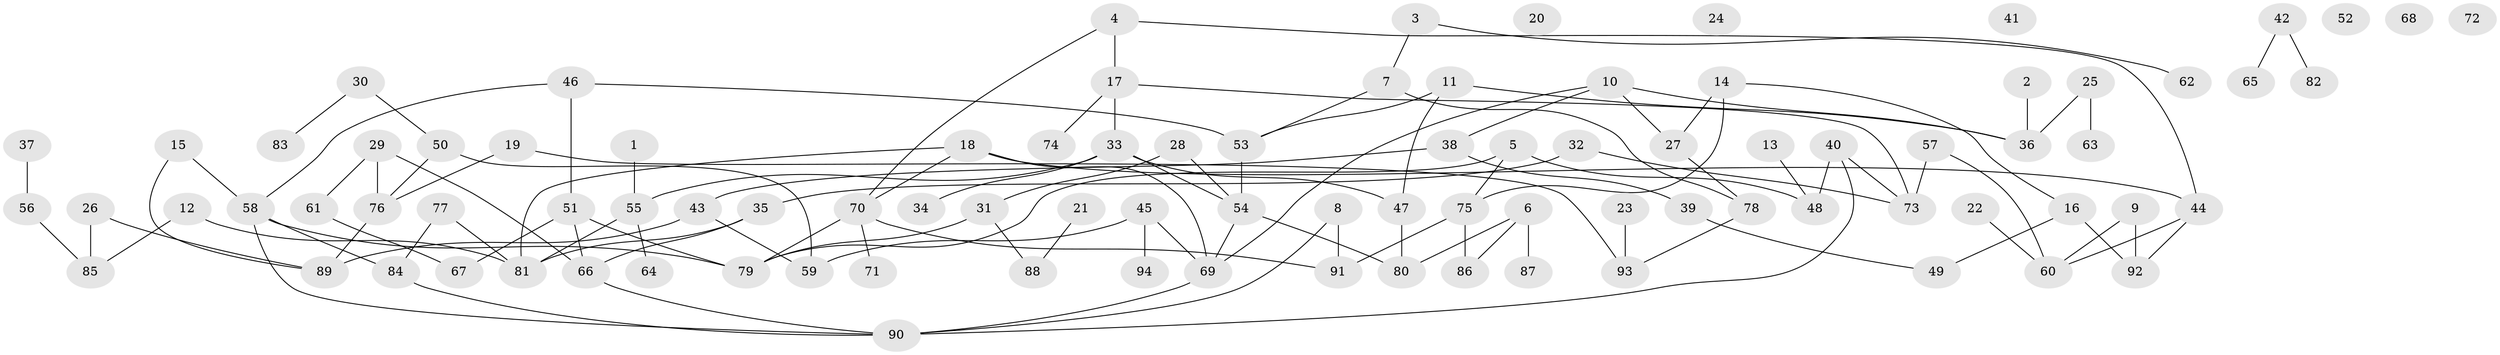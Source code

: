 // Generated by graph-tools (version 1.1) at 2025/13/03/09/25 04:13:13]
// undirected, 94 vertices, 119 edges
graph export_dot {
graph [start="1"]
  node [color=gray90,style=filled];
  1;
  2;
  3;
  4;
  5;
  6;
  7;
  8;
  9;
  10;
  11;
  12;
  13;
  14;
  15;
  16;
  17;
  18;
  19;
  20;
  21;
  22;
  23;
  24;
  25;
  26;
  27;
  28;
  29;
  30;
  31;
  32;
  33;
  34;
  35;
  36;
  37;
  38;
  39;
  40;
  41;
  42;
  43;
  44;
  45;
  46;
  47;
  48;
  49;
  50;
  51;
  52;
  53;
  54;
  55;
  56;
  57;
  58;
  59;
  60;
  61;
  62;
  63;
  64;
  65;
  66;
  67;
  68;
  69;
  70;
  71;
  72;
  73;
  74;
  75;
  76;
  77;
  78;
  79;
  80;
  81;
  82;
  83;
  84;
  85;
  86;
  87;
  88;
  89;
  90;
  91;
  92;
  93;
  94;
  1 -- 55;
  2 -- 36;
  3 -- 7;
  3 -- 62;
  4 -- 17;
  4 -- 44;
  4 -- 70;
  5 -- 48;
  5 -- 75;
  5 -- 79;
  6 -- 80;
  6 -- 86;
  6 -- 87;
  7 -- 53;
  7 -- 78;
  8 -- 90;
  8 -- 91;
  9 -- 60;
  9 -- 92;
  10 -- 27;
  10 -- 36;
  10 -- 38;
  10 -- 69;
  11 -- 36;
  11 -- 47;
  11 -- 53;
  12 -- 81;
  12 -- 85;
  13 -- 48;
  14 -- 16;
  14 -- 27;
  14 -- 75;
  15 -- 58;
  15 -- 89;
  16 -- 49;
  16 -- 92;
  17 -- 33;
  17 -- 73;
  17 -- 74;
  18 -- 44;
  18 -- 69;
  18 -- 70;
  18 -- 81;
  19 -- 76;
  19 -- 93;
  21 -- 88;
  22 -- 60;
  23 -- 93;
  25 -- 36;
  25 -- 63;
  26 -- 85;
  26 -- 89;
  27 -- 78;
  28 -- 31;
  28 -- 54;
  29 -- 61;
  29 -- 66;
  29 -- 76;
  30 -- 50;
  30 -- 83;
  31 -- 79;
  31 -- 88;
  32 -- 35;
  32 -- 73;
  33 -- 34;
  33 -- 47;
  33 -- 54;
  33 -- 55;
  35 -- 66;
  35 -- 81;
  37 -- 56;
  38 -- 39;
  38 -- 43;
  39 -- 49;
  40 -- 48;
  40 -- 73;
  40 -- 90;
  42 -- 65;
  42 -- 82;
  43 -- 59;
  43 -- 89;
  44 -- 60;
  44 -- 92;
  45 -- 59;
  45 -- 69;
  45 -- 94;
  46 -- 51;
  46 -- 53;
  46 -- 58;
  47 -- 80;
  50 -- 59;
  50 -- 76;
  51 -- 66;
  51 -- 67;
  51 -- 79;
  53 -- 54;
  54 -- 69;
  54 -- 80;
  55 -- 64;
  55 -- 81;
  56 -- 85;
  57 -- 60;
  57 -- 73;
  58 -- 79;
  58 -- 84;
  58 -- 90;
  61 -- 67;
  66 -- 90;
  69 -- 90;
  70 -- 71;
  70 -- 79;
  70 -- 91;
  75 -- 86;
  75 -- 91;
  76 -- 89;
  77 -- 81;
  77 -- 84;
  78 -- 93;
  84 -- 90;
}
